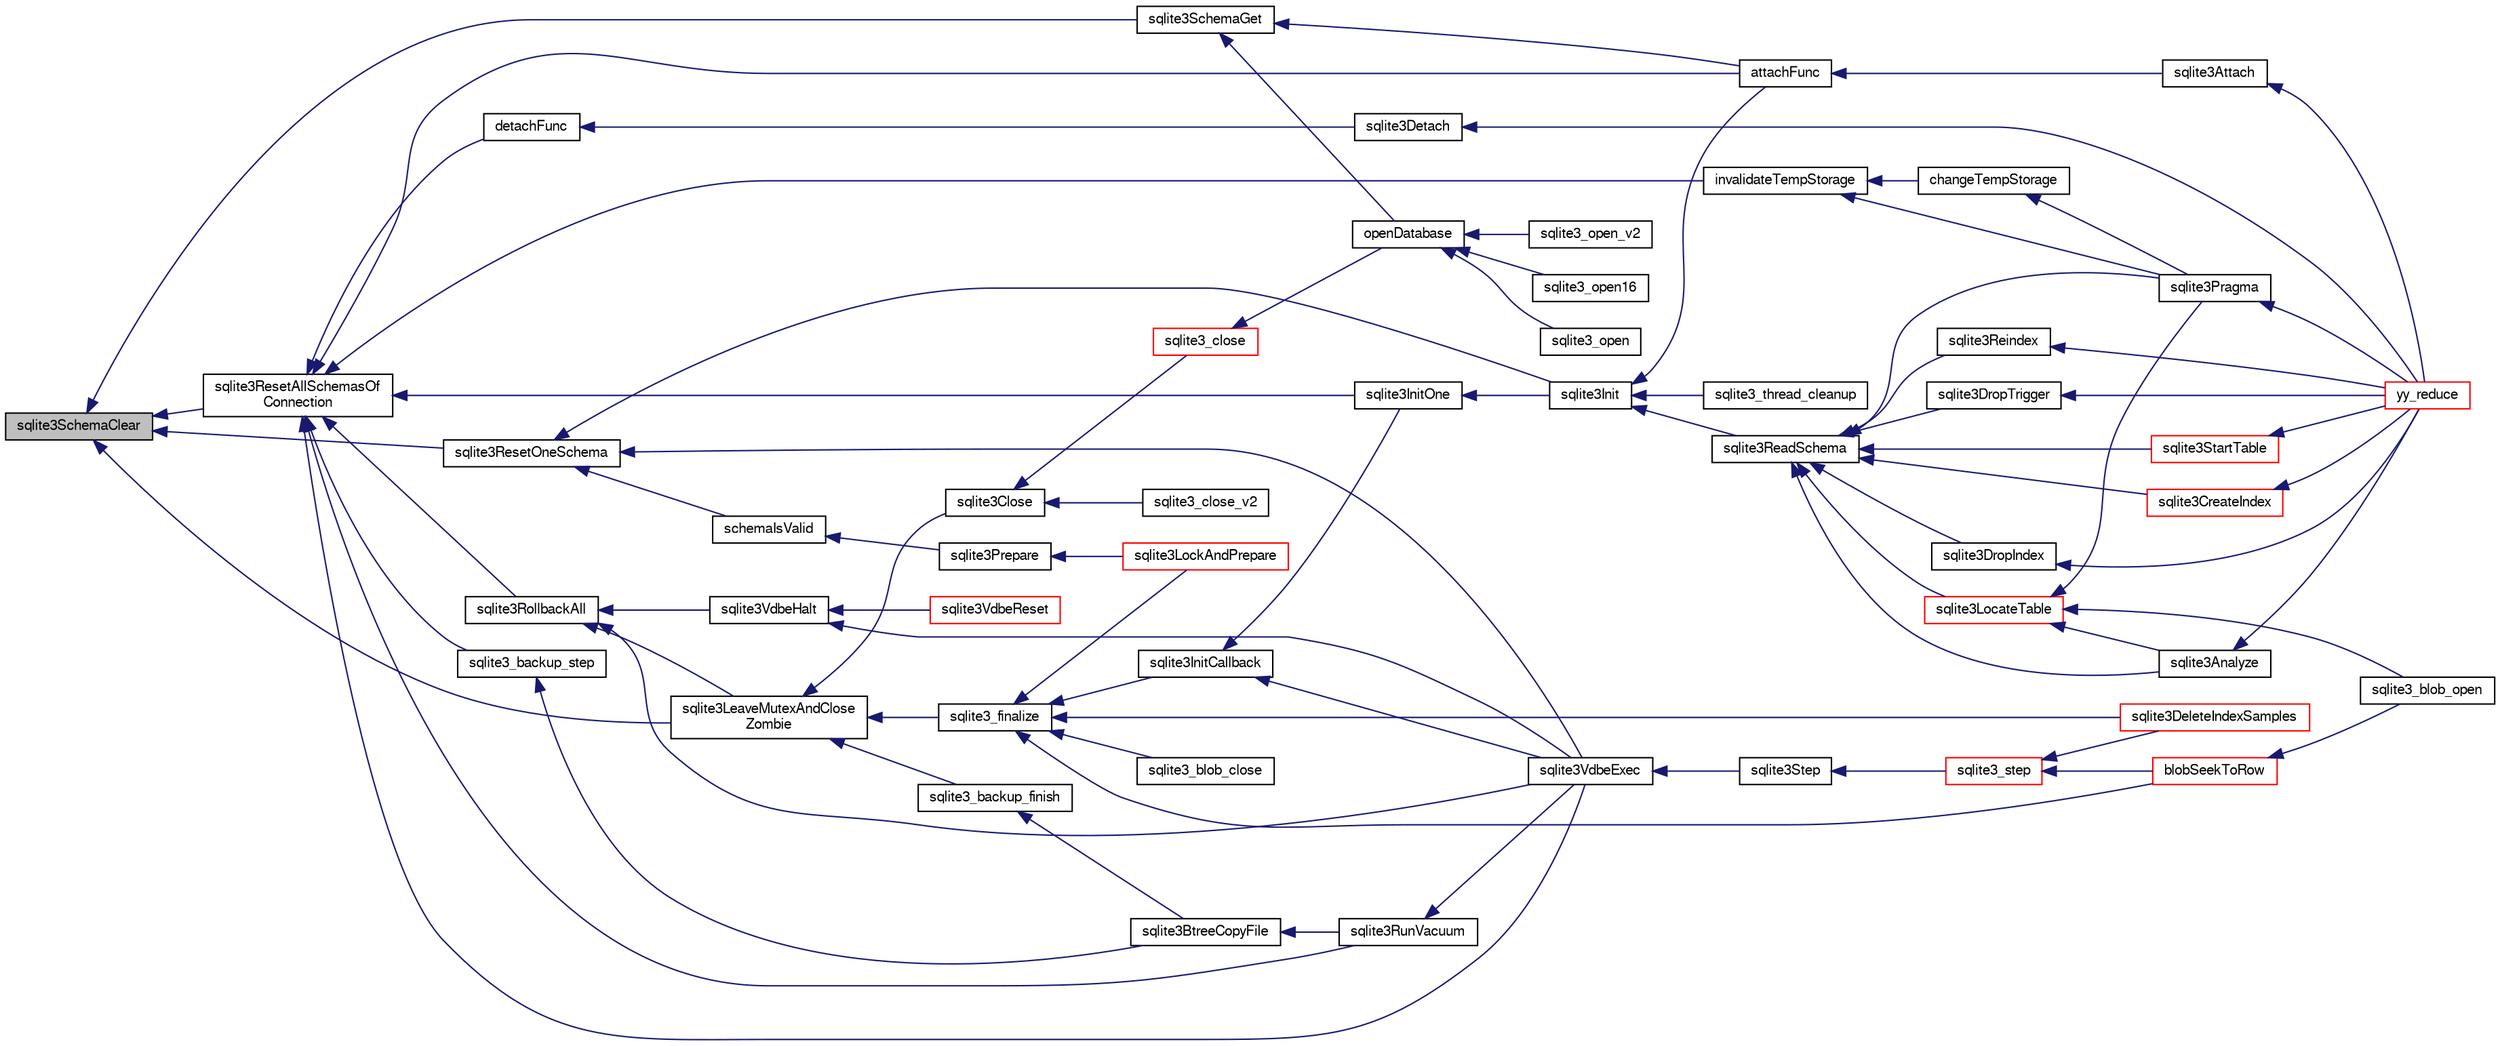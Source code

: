 digraph "sqlite3SchemaClear"
{
  edge [fontname="FreeSans",fontsize="10",labelfontname="FreeSans",labelfontsize="10"];
  node [fontname="FreeSans",fontsize="10",shape=record];
  rankdir="LR";
  Node691824 [label="sqlite3SchemaClear",height=0.2,width=0.4,color="black", fillcolor="grey75", style="filled", fontcolor="black"];
  Node691824 -> Node691825 [dir="back",color="midnightblue",fontsize="10",style="solid",fontname="FreeSans"];
  Node691825 [label="sqlite3ResetOneSchema",height=0.2,width=0.4,color="black", fillcolor="white", style="filled",URL="$sqlite3_8c.html#aae32656cb46c5449ae7c53fc8aa27887"];
  Node691825 -> Node691826 [dir="back",color="midnightblue",fontsize="10",style="solid",fontname="FreeSans"];
  Node691826 [label="sqlite3VdbeExec",height=0.2,width=0.4,color="black", fillcolor="white", style="filled",URL="$sqlite3_8c.html#a8ce40a614bdc56719c4d642b1e4dfb21"];
  Node691826 -> Node691827 [dir="back",color="midnightblue",fontsize="10",style="solid",fontname="FreeSans"];
  Node691827 [label="sqlite3Step",height=0.2,width=0.4,color="black", fillcolor="white", style="filled",URL="$sqlite3_8c.html#a3f2872e873e2758a4beedad1d5113554"];
  Node691827 -> Node691828 [dir="back",color="midnightblue",fontsize="10",style="solid",fontname="FreeSans"];
  Node691828 [label="sqlite3_step",height=0.2,width=0.4,color="red", fillcolor="white", style="filled",URL="$sqlite3_8h.html#ac1e491ce36b7471eb28387f7d3c74334"];
  Node691828 -> Node691847 [dir="back",color="midnightblue",fontsize="10",style="solid",fontname="FreeSans"];
  Node691847 [label="blobSeekToRow",height=0.2,width=0.4,color="red", fillcolor="white", style="filled",URL="$sqlite3_8c.html#afff57e13332b98c8a44a7cebe38962ab"];
  Node691847 -> Node691848 [dir="back",color="midnightblue",fontsize="10",style="solid",fontname="FreeSans"];
  Node691848 [label="sqlite3_blob_open",height=0.2,width=0.4,color="black", fillcolor="white", style="filled",URL="$sqlite3_8h.html#adb8ad839a5bdd62a43785132bc7dd518"];
  Node691828 -> Node691850 [dir="back",color="midnightblue",fontsize="10",style="solid",fontname="FreeSans"];
  Node691850 [label="sqlite3DeleteIndexSamples",height=0.2,width=0.4,color="red", fillcolor="white", style="filled",URL="$sqlite3_8c.html#aaeda0302fbf61397ec009f65bed047ef"];
  Node691825 -> Node691853 [dir="back",color="midnightblue",fontsize="10",style="solid",fontname="FreeSans"];
  Node691853 [label="sqlite3Init",height=0.2,width=0.4,color="black", fillcolor="white", style="filled",URL="$sqlite3_8c.html#aed74e3dc765631a833f522f425ff5a48"];
  Node691853 -> Node691854 [dir="back",color="midnightblue",fontsize="10",style="solid",fontname="FreeSans"];
  Node691854 [label="attachFunc",height=0.2,width=0.4,color="black", fillcolor="white", style="filled",URL="$sqlite3_8c.html#a69cb751a7da501b9a0aa37e0d7c3eaf7"];
  Node691854 -> Node691855 [dir="back",color="midnightblue",fontsize="10",style="solid",fontname="FreeSans"];
  Node691855 [label="sqlite3Attach",height=0.2,width=0.4,color="black", fillcolor="white", style="filled",URL="$sqlite3_8c.html#ae0907fe0b43cc1b4c7e6a16213e8546f"];
  Node691855 -> Node691856 [dir="back",color="midnightblue",fontsize="10",style="solid",fontname="FreeSans"];
  Node691856 [label="yy_reduce",height=0.2,width=0.4,color="red", fillcolor="white", style="filled",URL="$sqlite3_8c.html#a7c419a9b25711c666a9a2449ef377f14"];
  Node691853 -> Node691858 [dir="back",color="midnightblue",fontsize="10",style="solid",fontname="FreeSans"];
  Node691858 [label="sqlite3ReadSchema",height=0.2,width=0.4,color="black", fillcolor="white", style="filled",URL="$sqlite3_8c.html#ac41a97f30334f7d35b2b5713097eca90"];
  Node691858 -> Node691859 [dir="back",color="midnightblue",fontsize="10",style="solid",fontname="FreeSans"];
  Node691859 [label="sqlite3Analyze",height=0.2,width=0.4,color="black", fillcolor="white", style="filled",URL="$sqlite3_8c.html#ac696deb1ccaae3fa855cfbd0bfd4d048"];
  Node691859 -> Node691856 [dir="back",color="midnightblue",fontsize="10",style="solid",fontname="FreeSans"];
  Node691858 -> Node691860 [dir="back",color="midnightblue",fontsize="10",style="solid",fontname="FreeSans"];
  Node691860 [label="sqlite3LocateTable",height=0.2,width=0.4,color="red", fillcolor="white", style="filled",URL="$sqlite3_8c.html#adfeea5b18971250d4ff7f5a44e134d75"];
  Node691860 -> Node691848 [dir="back",color="midnightblue",fontsize="10",style="solid",fontname="FreeSans"];
  Node691860 -> Node691859 [dir="back",color="midnightblue",fontsize="10",style="solid",fontname="FreeSans"];
  Node691860 -> Node691904 [dir="back",color="midnightblue",fontsize="10",style="solid",fontname="FreeSans"];
  Node691904 [label="sqlite3Pragma",height=0.2,width=0.4,color="black", fillcolor="white", style="filled",URL="$sqlite3_8c.html#a111391370f58f8e6a6eca51fd34d62ed"];
  Node691904 -> Node691856 [dir="back",color="midnightblue",fontsize="10",style="solid",fontname="FreeSans"];
  Node691858 -> Node691948 [dir="back",color="midnightblue",fontsize="10",style="solid",fontname="FreeSans"];
  Node691948 [label="sqlite3StartTable",height=0.2,width=0.4,color="red", fillcolor="white", style="filled",URL="$sqlite3_8c.html#af49b4395f39d9078a0dda2484c183012"];
  Node691948 -> Node691856 [dir="back",color="midnightblue",fontsize="10",style="solid",fontname="FreeSans"];
  Node691858 -> Node691865 [dir="back",color="midnightblue",fontsize="10",style="solid",fontname="FreeSans"];
  Node691865 [label="sqlite3CreateIndex",height=0.2,width=0.4,color="red", fillcolor="white", style="filled",URL="$sqlite3_8c.html#a8dbe5e590ab6c58a8c45f34f7c81e825"];
  Node691865 -> Node691856 [dir="back",color="midnightblue",fontsize="10",style="solid",fontname="FreeSans"];
  Node691858 -> Node691950 [dir="back",color="midnightblue",fontsize="10",style="solid",fontname="FreeSans"];
  Node691950 [label="sqlite3DropIndex",height=0.2,width=0.4,color="black", fillcolor="white", style="filled",URL="$sqlite3_8c.html#a3ffd2536f34a0cf6d427710b06b71e83"];
  Node691950 -> Node691856 [dir="back",color="midnightblue",fontsize="10",style="solid",fontname="FreeSans"];
  Node691858 -> Node691918 [dir="back",color="midnightblue",fontsize="10",style="solid",fontname="FreeSans"];
  Node691918 [label="sqlite3Reindex",height=0.2,width=0.4,color="black", fillcolor="white", style="filled",URL="$sqlite3_8c.html#abd189e31189391e1ef114b413ff4abbf"];
  Node691918 -> Node691856 [dir="back",color="midnightblue",fontsize="10",style="solid",fontname="FreeSans"];
  Node691858 -> Node691904 [dir="back",color="midnightblue",fontsize="10",style="solid",fontname="FreeSans"];
  Node691858 -> Node691951 [dir="back",color="midnightblue",fontsize="10",style="solid",fontname="FreeSans"];
  Node691951 [label="sqlite3DropTrigger",height=0.2,width=0.4,color="black", fillcolor="white", style="filled",URL="$sqlite3_8c.html#affdf1dd65e331b06feaef6ff8636305f"];
  Node691951 -> Node691856 [dir="back",color="midnightblue",fontsize="10",style="solid",fontname="FreeSans"];
  Node691853 -> Node691952 [dir="back",color="midnightblue",fontsize="10",style="solid",fontname="FreeSans"];
  Node691952 [label="sqlite3_thread_cleanup",height=0.2,width=0.4,color="black", fillcolor="white", style="filled",URL="$sqlite3_8h.html#a34980c829db84f02e1a1599063469f06"];
  Node691825 -> Node692055 [dir="back",color="midnightblue",fontsize="10",style="solid",fontname="FreeSans"];
  Node692055 [label="schemaIsValid",height=0.2,width=0.4,color="black", fillcolor="white", style="filled",URL="$sqlite3_8c.html#a7c466fe28e7ca6f46b8bf72c46d9738d"];
  Node692055 -> Node692005 [dir="back",color="midnightblue",fontsize="10",style="solid",fontname="FreeSans"];
  Node692005 [label="sqlite3Prepare",height=0.2,width=0.4,color="black", fillcolor="white", style="filled",URL="$sqlite3_8c.html#acb25890858d0bf4b12eb7aae569f0c7b"];
  Node692005 -> Node692006 [dir="back",color="midnightblue",fontsize="10",style="solid",fontname="FreeSans"];
  Node692006 [label="sqlite3LockAndPrepare",height=0.2,width=0.4,color="red", fillcolor="white", style="filled",URL="$sqlite3_8c.html#a5db1ec5589aa2b02c6d979211a8789bd"];
  Node691824 -> Node692056 [dir="back",color="midnightblue",fontsize="10",style="solid",fontname="FreeSans"];
  Node692056 [label="sqlite3ResetAllSchemasOf\lConnection",height=0.2,width=0.4,color="black", fillcolor="white", style="filled",URL="$sqlite3_8c.html#a2fc0d7e9d7e688a2a81ea4775dd12e33"];
  Node692056 -> Node692057 [dir="back",color="midnightblue",fontsize="10",style="solid",fontname="FreeSans"];
  Node692057 [label="sqlite3_backup_step",height=0.2,width=0.4,color="black", fillcolor="white", style="filled",URL="$sqlite3_8h.html#a1699b75e98d082eebc465a9e64c35269"];
  Node692057 -> Node692058 [dir="back",color="midnightblue",fontsize="10",style="solid",fontname="FreeSans"];
  Node692058 [label="sqlite3BtreeCopyFile",height=0.2,width=0.4,color="black", fillcolor="white", style="filled",URL="$sqlite3_8c.html#a4d9e19a79f0d5c1dfcef0bd137ae83f9"];
  Node692058 -> Node692012 [dir="back",color="midnightblue",fontsize="10",style="solid",fontname="FreeSans"];
  Node692012 [label="sqlite3RunVacuum",height=0.2,width=0.4,color="black", fillcolor="white", style="filled",URL="$sqlite3_8c.html#a5e83ddc7b3e7e8e79ad5d1fc92de1d2f"];
  Node692012 -> Node691826 [dir="back",color="midnightblue",fontsize="10",style="solid",fontname="FreeSans"];
  Node692056 -> Node691826 [dir="back",color="midnightblue",fontsize="10",style="solid",fontname="FreeSans"];
  Node692056 -> Node691854 [dir="back",color="midnightblue",fontsize="10",style="solid",fontname="FreeSans"];
  Node692056 -> Node692059 [dir="back",color="midnightblue",fontsize="10",style="solid",fontname="FreeSans"];
  Node692059 [label="detachFunc",height=0.2,width=0.4,color="black", fillcolor="white", style="filled",URL="$sqlite3_8c.html#a2b3dd04cb87abd088926ab0082a60b77"];
  Node692059 -> Node691898 [dir="back",color="midnightblue",fontsize="10",style="solid",fontname="FreeSans"];
  Node691898 [label="sqlite3Detach",height=0.2,width=0.4,color="black", fillcolor="white", style="filled",URL="$sqlite3_8c.html#ab1a5a0b01c7560aef5e0b8603a68747d"];
  Node691898 -> Node691856 [dir="back",color="midnightblue",fontsize="10",style="solid",fontname="FreeSans"];
  Node692056 -> Node692060 [dir="back",color="midnightblue",fontsize="10",style="solid",fontname="FreeSans"];
  Node692060 [label="invalidateTempStorage",height=0.2,width=0.4,color="black", fillcolor="white", style="filled",URL="$sqlite3_8c.html#a759777a1eb3c3e96a5af94932b39e69a"];
  Node692060 -> Node692061 [dir="back",color="midnightblue",fontsize="10",style="solid",fontname="FreeSans"];
  Node692061 [label="changeTempStorage",height=0.2,width=0.4,color="black", fillcolor="white", style="filled",URL="$sqlite3_8c.html#abd43abe0a0959a45c786b9865ed52904"];
  Node692061 -> Node691904 [dir="back",color="midnightblue",fontsize="10",style="solid",fontname="FreeSans"];
  Node692060 -> Node691904 [dir="back",color="midnightblue",fontsize="10",style="solid",fontname="FreeSans"];
  Node692056 -> Node691852 [dir="back",color="midnightblue",fontsize="10",style="solid",fontname="FreeSans"];
  Node691852 [label="sqlite3InitOne",height=0.2,width=0.4,color="black", fillcolor="white", style="filled",URL="$sqlite3_8c.html#ac4318b25df65269906b0379251fe9b85"];
  Node691852 -> Node691853 [dir="back",color="midnightblue",fontsize="10",style="solid",fontname="FreeSans"];
  Node692056 -> Node692012 [dir="back",color="midnightblue",fontsize="10",style="solid",fontname="FreeSans"];
  Node692056 -> Node692062 [dir="back",color="midnightblue",fontsize="10",style="solid",fontname="FreeSans"];
  Node692062 [label="sqlite3RollbackAll",height=0.2,width=0.4,color="black", fillcolor="white", style="filled",URL="$sqlite3_8c.html#ad902dd388d73208539f557962e3fe6bb"];
  Node692062 -> Node692063 [dir="back",color="midnightblue",fontsize="10",style="solid",fontname="FreeSans"];
  Node692063 [label="sqlite3VdbeHalt",height=0.2,width=0.4,color="black", fillcolor="white", style="filled",URL="$sqlite3_8c.html#a8d1d99703d999190fbc35ecc981cb709"];
  Node692063 -> Node692064 [dir="back",color="midnightblue",fontsize="10",style="solid",fontname="FreeSans"];
  Node692064 [label="sqlite3VdbeReset",height=0.2,width=0.4,color="red", fillcolor="white", style="filled",URL="$sqlite3_8c.html#a315a913742f7267f90d46d41446353b1"];
  Node692063 -> Node691826 [dir="back",color="midnightblue",fontsize="10",style="solid",fontname="FreeSans"];
  Node692062 -> Node691826 [dir="back",color="midnightblue",fontsize="10",style="solid",fontname="FreeSans"];
  Node692062 -> Node692073 [dir="back",color="midnightblue",fontsize="10",style="solid",fontname="FreeSans"];
  Node692073 [label="sqlite3LeaveMutexAndClose\lZombie",height=0.2,width=0.4,color="black", fillcolor="white", style="filled",URL="$sqlite3_8c.html#afe3a37c29dcb0fe9fc15fe07a3976f59"];
  Node692073 -> Node692074 [dir="back",color="midnightblue",fontsize="10",style="solid",fontname="FreeSans"];
  Node692074 [label="sqlite3_backup_finish",height=0.2,width=0.4,color="black", fillcolor="white", style="filled",URL="$sqlite3_8h.html#a176857dd58d99be53b6d7305533e0048"];
  Node692074 -> Node692058 [dir="back",color="midnightblue",fontsize="10",style="solid",fontname="FreeSans"];
  Node692073 -> Node692066 [dir="back",color="midnightblue",fontsize="10",style="solid",fontname="FreeSans"];
  Node692066 [label="sqlite3_finalize",height=0.2,width=0.4,color="black", fillcolor="white", style="filled",URL="$sqlite3_8h.html#a801195c0f771d40bb4be1e40f3b88945"];
  Node692066 -> Node691847 [dir="back",color="midnightblue",fontsize="10",style="solid",fontname="FreeSans"];
  Node692066 -> Node692067 [dir="back",color="midnightblue",fontsize="10",style="solid",fontname="FreeSans"];
  Node692067 [label="sqlite3_blob_close",height=0.2,width=0.4,color="black", fillcolor="white", style="filled",URL="$sqlite3_8h.html#a8885ae884821e14e1e4501183c5833d6"];
  Node692066 -> Node691850 [dir="back",color="midnightblue",fontsize="10",style="solid",fontname="FreeSans"];
  Node692066 -> Node692009 [dir="back",color="midnightblue",fontsize="10",style="solid",fontname="FreeSans"];
  Node692009 [label="sqlite3InitCallback",height=0.2,width=0.4,color="black", fillcolor="white", style="filled",URL="$sqlite3_8c.html#a5183ff3c8b5311c7332250013ee018b3"];
  Node692009 -> Node691826 [dir="back",color="midnightblue",fontsize="10",style="solid",fontname="FreeSans"];
  Node692009 -> Node691852 [dir="back",color="midnightblue",fontsize="10",style="solid",fontname="FreeSans"];
  Node692066 -> Node692006 [dir="back",color="midnightblue",fontsize="10",style="solid",fontname="FreeSans"];
  Node692073 -> Node692075 [dir="back",color="midnightblue",fontsize="10",style="solid",fontname="FreeSans"];
  Node692075 [label="sqlite3Close",height=0.2,width=0.4,color="black", fillcolor="white", style="filled",URL="$sqlite3_8c.html#aa9f2e73837bba8d721dbde0964ffce11"];
  Node692075 -> Node692076 [dir="back",color="midnightblue",fontsize="10",style="solid",fontname="FreeSans"];
  Node692076 [label="sqlite3_close",height=0.2,width=0.4,color="red", fillcolor="white", style="filled",URL="$sqlite3_8h.html#ac43c9032fc6ef3b2a231dc3a9fa44b2d"];
  Node692076 -> Node692079 [dir="back",color="midnightblue",fontsize="10",style="solid",fontname="FreeSans"];
  Node692079 [label="openDatabase",height=0.2,width=0.4,color="black", fillcolor="white", style="filled",URL="$sqlite3_8c.html#a6a9c3bc3a64234e863413f41db473758"];
  Node692079 -> Node692080 [dir="back",color="midnightblue",fontsize="10",style="solid",fontname="FreeSans"];
  Node692080 [label="sqlite3_open",height=0.2,width=0.4,color="black", fillcolor="white", style="filled",URL="$sqlite3_8h.html#a97ba966ed1acc38409786258268f5f71"];
  Node692079 -> Node692081 [dir="back",color="midnightblue",fontsize="10",style="solid",fontname="FreeSans"];
  Node692081 [label="sqlite3_open_v2",height=0.2,width=0.4,color="black", fillcolor="white", style="filled",URL="$sqlite3_8h.html#a140fe275b6975dc867cea50a65a217c4"];
  Node692079 -> Node692082 [dir="back",color="midnightblue",fontsize="10",style="solid",fontname="FreeSans"];
  Node692082 [label="sqlite3_open16",height=0.2,width=0.4,color="black", fillcolor="white", style="filled",URL="$sqlite3_8h.html#adbc401bb96713f32e553db32f6f3ca33"];
  Node692075 -> Node692083 [dir="back",color="midnightblue",fontsize="10",style="solid",fontname="FreeSans"];
  Node692083 [label="sqlite3_close_v2",height=0.2,width=0.4,color="black", fillcolor="white", style="filled",URL="$sqlite3_8h.html#ad2cb8462eaba28b4c8410ef55a4282b4"];
  Node691824 -> Node692084 [dir="back",color="midnightblue",fontsize="10",style="solid",fontname="FreeSans"];
  Node692084 [label="sqlite3SchemaGet",height=0.2,width=0.4,color="black", fillcolor="white", style="filled",URL="$sqlite3_8c.html#aea657029436ec374cbd09f8cc2747169"];
  Node692084 -> Node691854 [dir="back",color="midnightblue",fontsize="10",style="solid",fontname="FreeSans"];
  Node692084 -> Node692079 [dir="back",color="midnightblue",fontsize="10",style="solid",fontname="FreeSans"];
  Node691824 -> Node692073 [dir="back",color="midnightblue",fontsize="10",style="solid",fontname="FreeSans"];
}
